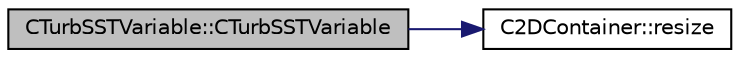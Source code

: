 digraph "CTurbSSTVariable::CTurbSSTVariable"
{
  edge [fontname="Helvetica",fontsize="10",labelfontname="Helvetica",labelfontsize="10"];
  node [fontname="Helvetica",fontsize="10",shape=record];
  rankdir="LR";
  Node0 [label="CTurbSSTVariable::CTurbSSTVariable",height=0.2,width=0.4,color="black", fillcolor="grey75", style="filled", fontcolor="black"];
  Node0 -> Node1 [color="midnightblue",fontsize="10",style="solid",fontname="Helvetica"];
  Node1 [label="C2DContainer::resize",height=0.2,width=0.4,color="black", fillcolor="white", style="filled",URL="$class_c2_d_container.html#adefb48b593f76aa322e228fea8f76127",tooltip="Request a change of size. "];
}
